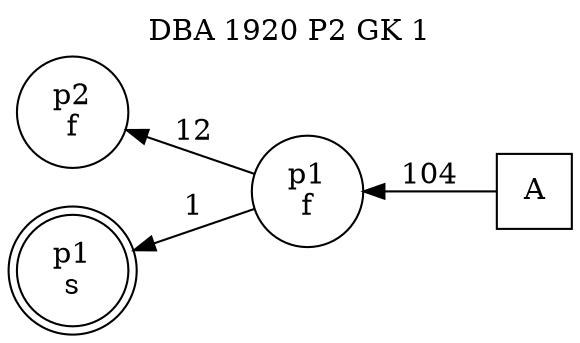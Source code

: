 digraph DBA_1920_P2_GK_1_GOOD {
labelloc="tl"
label= " DBA 1920 P2 GK 1 "
rankdir="RL";
graph [ size=" 10 , 10 !"]

"A" [shape="square" label="A"]
"p1_f" [shape="circle" label="p1
f"]
"p2_f" [shape="circle" label="p2
f"]
"p1_s" [shape="doublecircle" label="p1
s"]
"A" -> "p1_f" [ label=104]
"p1_f" -> "p2_f" [ label=12]
"p1_f" -> "p1_s" [ label=1]
}
